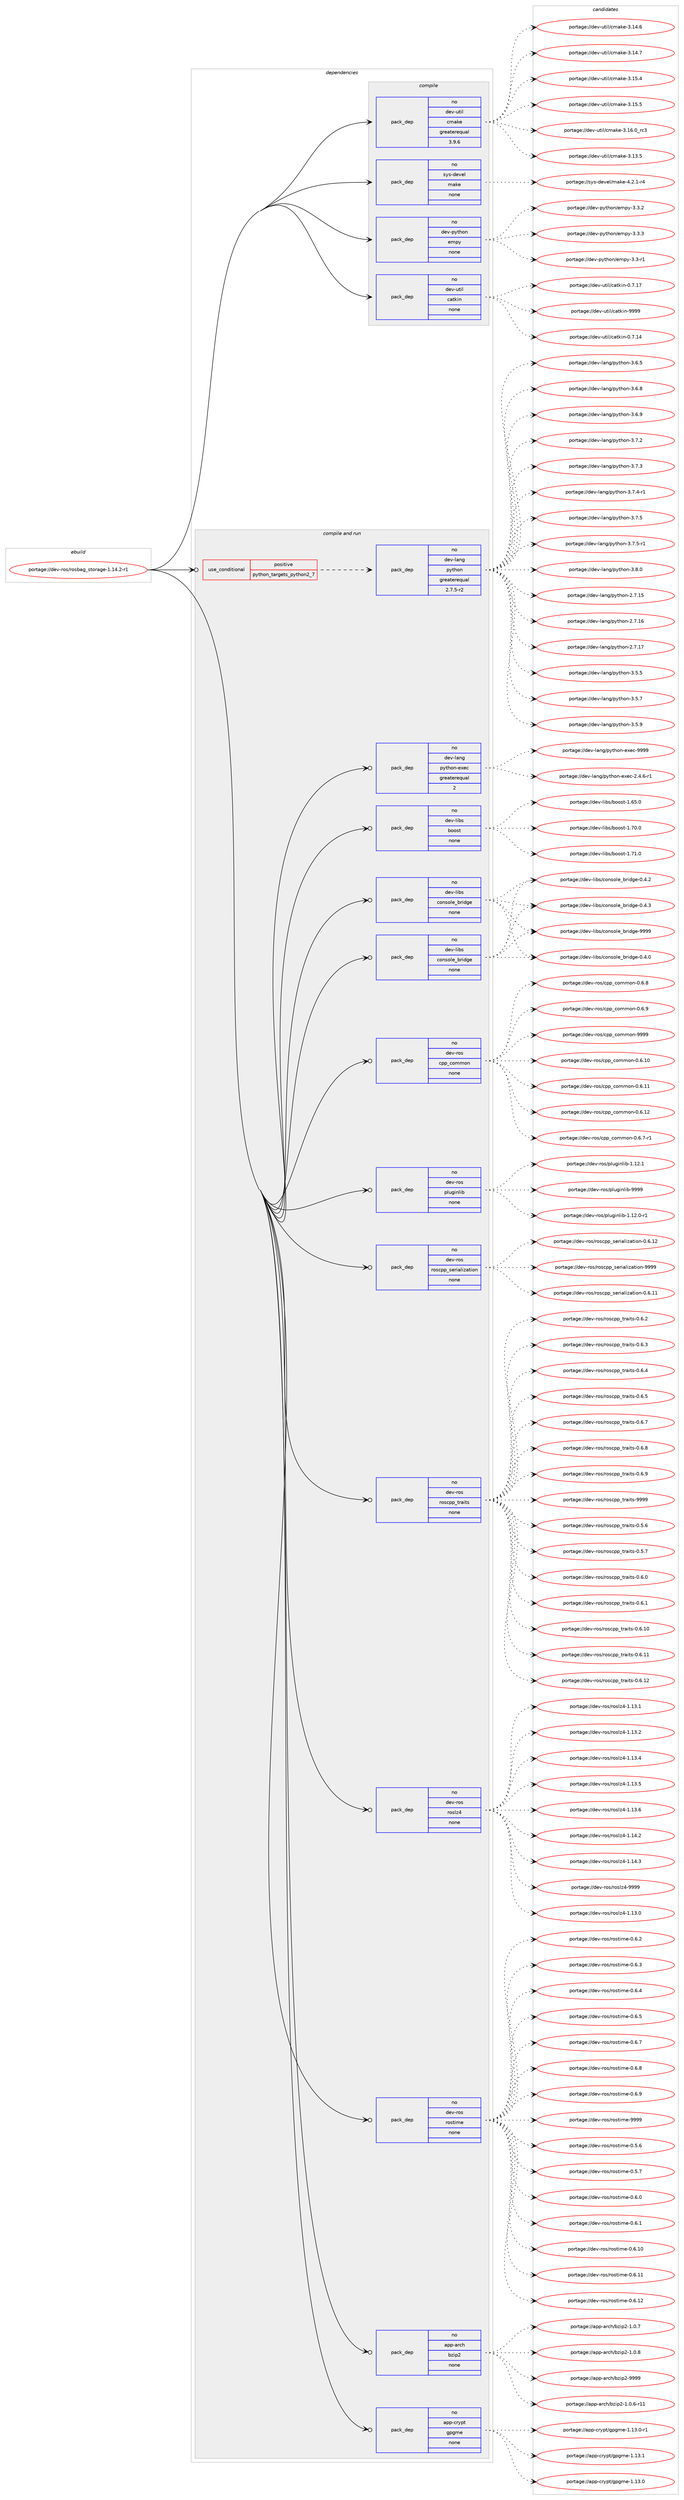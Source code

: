 digraph prolog {

# *************
# Graph options
# *************

newrank=true;
concentrate=true;
compound=true;
graph [rankdir=LR,fontname=Helvetica,fontsize=10,ranksep=1.5];#, ranksep=2.5, nodesep=0.2];
edge  [arrowhead=vee];
node  [fontname=Helvetica,fontsize=10];

# **********
# The ebuild
# **********

subgraph cluster_leftcol {
color=gray;
rank=same;
label=<<i>ebuild</i>>;
id [label="portage://dev-ros/rosbag_storage-1.14.2-r1", color=red, width=4, href="../dev-ros/rosbag_storage-1.14.2-r1.svg"];
}

# ****************
# The dependencies
# ****************

subgraph cluster_midcol {
color=gray;
label=<<i>dependencies</i>>;
subgraph cluster_compile {
fillcolor="#eeeeee";
style=filled;
label=<<i>compile</i>>;
subgraph pack147986 {
dependency195182 [label=<<TABLE BORDER="0" CELLBORDER="1" CELLSPACING="0" CELLPADDING="4" WIDTH="220"><TR><TD ROWSPAN="6" CELLPADDING="30">pack_dep</TD></TR><TR><TD WIDTH="110">no</TD></TR><TR><TD>dev-python</TD></TR><TR><TD>empy</TD></TR><TR><TD>none</TD></TR><TR><TD></TD></TR></TABLE>>, shape=none, color=blue];
}
id:e -> dependency195182:w [weight=20,style="solid",arrowhead="vee"];
subgraph pack147987 {
dependency195183 [label=<<TABLE BORDER="0" CELLBORDER="1" CELLSPACING="0" CELLPADDING="4" WIDTH="220"><TR><TD ROWSPAN="6" CELLPADDING="30">pack_dep</TD></TR><TR><TD WIDTH="110">no</TD></TR><TR><TD>dev-util</TD></TR><TR><TD>catkin</TD></TR><TR><TD>none</TD></TR><TR><TD></TD></TR></TABLE>>, shape=none, color=blue];
}
id:e -> dependency195183:w [weight=20,style="solid",arrowhead="vee"];
subgraph pack147988 {
dependency195184 [label=<<TABLE BORDER="0" CELLBORDER="1" CELLSPACING="0" CELLPADDING="4" WIDTH="220"><TR><TD ROWSPAN="6" CELLPADDING="30">pack_dep</TD></TR><TR><TD WIDTH="110">no</TD></TR><TR><TD>dev-util</TD></TR><TR><TD>cmake</TD></TR><TR><TD>greaterequal</TD></TR><TR><TD>3.9.6</TD></TR></TABLE>>, shape=none, color=blue];
}
id:e -> dependency195184:w [weight=20,style="solid",arrowhead="vee"];
subgraph pack147989 {
dependency195185 [label=<<TABLE BORDER="0" CELLBORDER="1" CELLSPACING="0" CELLPADDING="4" WIDTH="220"><TR><TD ROWSPAN="6" CELLPADDING="30">pack_dep</TD></TR><TR><TD WIDTH="110">no</TD></TR><TR><TD>sys-devel</TD></TR><TR><TD>make</TD></TR><TR><TD>none</TD></TR><TR><TD></TD></TR></TABLE>>, shape=none, color=blue];
}
id:e -> dependency195185:w [weight=20,style="solid",arrowhead="vee"];
}
subgraph cluster_compileandrun {
fillcolor="#eeeeee";
style=filled;
label=<<i>compile and run</i>>;
subgraph cond43768 {
dependency195186 [label=<<TABLE BORDER="0" CELLBORDER="1" CELLSPACING="0" CELLPADDING="4"><TR><TD ROWSPAN="3" CELLPADDING="10">use_conditional</TD></TR><TR><TD>positive</TD></TR><TR><TD>python_targets_python2_7</TD></TR></TABLE>>, shape=none, color=red];
subgraph pack147990 {
dependency195187 [label=<<TABLE BORDER="0" CELLBORDER="1" CELLSPACING="0" CELLPADDING="4" WIDTH="220"><TR><TD ROWSPAN="6" CELLPADDING="30">pack_dep</TD></TR><TR><TD WIDTH="110">no</TD></TR><TR><TD>dev-lang</TD></TR><TR><TD>python</TD></TR><TR><TD>greaterequal</TD></TR><TR><TD>2.7.5-r2</TD></TR></TABLE>>, shape=none, color=blue];
}
dependency195186:e -> dependency195187:w [weight=20,style="dashed",arrowhead="vee"];
}
id:e -> dependency195186:w [weight=20,style="solid",arrowhead="odotvee"];
subgraph pack147991 {
dependency195188 [label=<<TABLE BORDER="0" CELLBORDER="1" CELLSPACING="0" CELLPADDING="4" WIDTH="220"><TR><TD ROWSPAN="6" CELLPADDING="30">pack_dep</TD></TR><TR><TD WIDTH="110">no</TD></TR><TR><TD>app-arch</TD></TR><TR><TD>bzip2</TD></TR><TR><TD>none</TD></TR><TR><TD></TD></TR></TABLE>>, shape=none, color=blue];
}
id:e -> dependency195188:w [weight=20,style="solid",arrowhead="odotvee"];
subgraph pack147992 {
dependency195189 [label=<<TABLE BORDER="0" CELLBORDER="1" CELLSPACING="0" CELLPADDING="4" WIDTH="220"><TR><TD ROWSPAN="6" CELLPADDING="30">pack_dep</TD></TR><TR><TD WIDTH="110">no</TD></TR><TR><TD>app-crypt</TD></TR><TR><TD>gpgme</TD></TR><TR><TD>none</TD></TR><TR><TD></TD></TR></TABLE>>, shape=none, color=blue];
}
id:e -> dependency195189:w [weight=20,style="solid",arrowhead="odotvee"];
subgraph pack147993 {
dependency195190 [label=<<TABLE BORDER="0" CELLBORDER="1" CELLSPACING="0" CELLPADDING="4" WIDTH="220"><TR><TD ROWSPAN="6" CELLPADDING="30">pack_dep</TD></TR><TR><TD WIDTH="110">no</TD></TR><TR><TD>dev-lang</TD></TR><TR><TD>python-exec</TD></TR><TR><TD>greaterequal</TD></TR><TR><TD>2</TD></TR></TABLE>>, shape=none, color=blue];
}
id:e -> dependency195190:w [weight=20,style="solid",arrowhead="odotvee"];
subgraph pack147994 {
dependency195191 [label=<<TABLE BORDER="0" CELLBORDER="1" CELLSPACING="0" CELLPADDING="4" WIDTH="220"><TR><TD ROWSPAN="6" CELLPADDING="30">pack_dep</TD></TR><TR><TD WIDTH="110">no</TD></TR><TR><TD>dev-libs</TD></TR><TR><TD>boost</TD></TR><TR><TD>none</TD></TR><TR><TD></TD></TR></TABLE>>, shape=none, color=blue];
}
id:e -> dependency195191:w [weight=20,style="solid",arrowhead="odotvee"];
subgraph pack147995 {
dependency195192 [label=<<TABLE BORDER="0" CELLBORDER="1" CELLSPACING="0" CELLPADDING="4" WIDTH="220"><TR><TD ROWSPAN="6" CELLPADDING="30">pack_dep</TD></TR><TR><TD WIDTH="110">no</TD></TR><TR><TD>dev-libs</TD></TR><TR><TD>console_bridge</TD></TR><TR><TD>none</TD></TR><TR><TD></TD></TR></TABLE>>, shape=none, color=blue];
}
id:e -> dependency195192:w [weight=20,style="solid",arrowhead="odotvee"];
subgraph pack147996 {
dependency195193 [label=<<TABLE BORDER="0" CELLBORDER="1" CELLSPACING="0" CELLPADDING="4" WIDTH="220"><TR><TD ROWSPAN="6" CELLPADDING="30">pack_dep</TD></TR><TR><TD WIDTH="110">no</TD></TR><TR><TD>dev-libs</TD></TR><TR><TD>console_bridge</TD></TR><TR><TD>none</TD></TR><TR><TD></TD></TR></TABLE>>, shape=none, color=blue];
}
id:e -> dependency195193:w [weight=20,style="solid",arrowhead="odotvee"];
subgraph pack147997 {
dependency195194 [label=<<TABLE BORDER="0" CELLBORDER="1" CELLSPACING="0" CELLPADDING="4" WIDTH="220"><TR><TD ROWSPAN="6" CELLPADDING="30">pack_dep</TD></TR><TR><TD WIDTH="110">no</TD></TR><TR><TD>dev-ros</TD></TR><TR><TD>cpp_common</TD></TR><TR><TD>none</TD></TR><TR><TD></TD></TR></TABLE>>, shape=none, color=blue];
}
id:e -> dependency195194:w [weight=20,style="solid",arrowhead="odotvee"];
subgraph pack147998 {
dependency195195 [label=<<TABLE BORDER="0" CELLBORDER="1" CELLSPACING="0" CELLPADDING="4" WIDTH="220"><TR><TD ROWSPAN="6" CELLPADDING="30">pack_dep</TD></TR><TR><TD WIDTH="110">no</TD></TR><TR><TD>dev-ros</TD></TR><TR><TD>pluginlib</TD></TR><TR><TD>none</TD></TR><TR><TD></TD></TR></TABLE>>, shape=none, color=blue];
}
id:e -> dependency195195:w [weight=20,style="solid",arrowhead="odotvee"];
subgraph pack147999 {
dependency195196 [label=<<TABLE BORDER="0" CELLBORDER="1" CELLSPACING="0" CELLPADDING="4" WIDTH="220"><TR><TD ROWSPAN="6" CELLPADDING="30">pack_dep</TD></TR><TR><TD WIDTH="110">no</TD></TR><TR><TD>dev-ros</TD></TR><TR><TD>roscpp_serialization</TD></TR><TR><TD>none</TD></TR><TR><TD></TD></TR></TABLE>>, shape=none, color=blue];
}
id:e -> dependency195196:w [weight=20,style="solid",arrowhead="odotvee"];
subgraph pack148000 {
dependency195197 [label=<<TABLE BORDER="0" CELLBORDER="1" CELLSPACING="0" CELLPADDING="4" WIDTH="220"><TR><TD ROWSPAN="6" CELLPADDING="30">pack_dep</TD></TR><TR><TD WIDTH="110">no</TD></TR><TR><TD>dev-ros</TD></TR><TR><TD>roscpp_traits</TD></TR><TR><TD>none</TD></TR><TR><TD></TD></TR></TABLE>>, shape=none, color=blue];
}
id:e -> dependency195197:w [weight=20,style="solid",arrowhead="odotvee"];
subgraph pack148001 {
dependency195198 [label=<<TABLE BORDER="0" CELLBORDER="1" CELLSPACING="0" CELLPADDING="4" WIDTH="220"><TR><TD ROWSPAN="6" CELLPADDING="30">pack_dep</TD></TR><TR><TD WIDTH="110">no</TD></TR><TR><TD>dev-ros</TD></TR><TR><TD>roslz4</TD></TR><TR><TD>none</TD></TR><TR><TD></TD></TR></TABLE>>, shape=none, color=blue];
}
id:e -> dependency195198:w [weight=20,style="solid",arrowhead="odotvee"];
subgraph pack148002 {
dependency195199 [label=<<TABLE BORDER="0" CELLBORDER="1" CELLSPACING="0" CELLPADDING="4" WIDTH="220"><TR><TD ROWSPAN="6" CELLPADDING="30">pack_dep</TD></TR><TR><TD WIDTH="110">no</TD></TR><TR><TD>dev-ros</TD></TR><TR><TD>rostime</TD></TR><TR><TD>none</TD></TR><TR><TD></TD></TR></TABLE>>, shape=none, color=blue];
}
id:e -> dependency195199:w [weight=20,style="solid",arrowhead="odotvee"];
}
subgraph cluster_run {
fillcolor="#eeeeee";
style=filled;
label=<<i>run</i>>;
}
}

# **************
# The candidates
# **************

subgraph cluster_choices {
rank=same;
color=gray;
label=<<i>candidates</i>>;

subgraph choice147986 {
color=black;
nodesep=1;
choiceportage1001011184511212111610411111047101109112121455146514511449 [label="portage://dev-python/empy-3.3-r1", color=red, width=4,href="../dev-python/empy-3.3-r1.svg"];
choiceportage1001011184511212111610411111047101109112121455146514650 [label="portage://dev-python/empy-3.3.2", color=red, width=4,href="../dev-python/empy-3.3.2.svg"];
choiceportage1001011184511212111610411111047101109112121455146514651 [label="portage://dev-python/empy-3.3.3", color=red, width=4,href="../dev-python/empy-3.3.3.svg"];
dependency195182:e -> choiceportage1001011184511212111610411111047101109112121455146514511449:w [style=dotted,weight="100"];
dependency195182:e -> choiceportage1001011184511212111610411111047101109112121455146514650:w [style=dotted,weight="100"];
dependency195182:e -> choiceportage1001011184511212111610411111047101109112121455146514651:w [style=dotted,weight="100"];
}
subgraph choice147987 {
color=black;
nodesep=1;
choiceportage1001011184511711610510847999711610710511045484655464952 [label="portage://dev-util/catkin-0.7.14", color=red, width=4,href="../dev-util/catkin-0.7.14.svg"];
choiceportage1001011184511711610510847999711610710511045484655464955 [label="portage://dev-util/catkin-0.7.17", color=red, width=4,href="../dev-util/catkin-0.7.17.svg"];
choiceportage100101118451171161051084799971161071051104557575757 [label="portage://dev-util/catkin-9999", color=red, width=4,href="../dev-util/catkin-9999.svg"];
dependency195183:e -> choiceportage1001011184511711610510847999711610710511045484655464952:w [style=dotted,weight="100"];
dependency195183:e -> choiceportage1001011184511711610510847999711610710511045484655464955:w [style=dotted,weight="100"];
dependency195183:e -> choiceportage100101118451171161051084799971161071051104557575757:w [style=dotted,weight="100"];
}
subgraph choice147988 {
color=black;
nodesep=1;
choiceportage1001011184511711610510847991099710710145514649514653 [label="portage://dev-util/cmake-3.13.5", color=red, width=4,href="../dev-util/cmake-3.13.5.svg"];
choiceportage1001011184511711610510847991099710710145514649524654 [label="portage://dev-util/cmake-3.14.6", color=red, width=4,href="../dev-util/cmake-3.14.6.svg"];
choiceportage1001011184511711610510847991099710710145514649524655 [label="portage://dev-util/cmake-3.14.7", color=red, width=4,href="../dev-util/cmake-3.14.7.svg"];
choiceportage1001011184511711610510847991099710710145514649534652 [label="portage://dev-util/cmake-3.15.4", color=red, width=4,href="../dev-util/cmake-3.15.4.svg"];
choiceportage1001011184511711610510847991099710710145514649534653 [label="portage://dev-util/cmake-3.15.5", color=red, width=4,href="../dev-util/cmake-3.15.5.svg"];
choiceportage1001011184511711610510847991099710710145514649544648951149951 [label="portage://dev-util/cmake-3.16.0_rc3", color=red, width=4,href="../dev-util/cmake-3.16.0_rc3.svg"];
dependency195184:e -> choiceportage1001011184511711610510847991099710710145514649514653:w [style=dotted,weight="100"];
dependency195184:e -> choiceportage1001011184511711610510847991099710710145514649524654:w [style=dotted,weight="100"];
dependency195184:e -> choiceportage1001011184511711610510847991099710710145514649524655:w [style=dotted,weight="100"];
dependency195184:e -> choiceportage1001011184511711610510847991099710710145514649534652:w [style=dotted,weight="100"];
dependency195184:e -> choiceportage1001011184511711610510847991099710710145514649534653:w [style=dotted,weight="100"];
dependency195184:e -> choiceportage1001011184511711610510847991099710710145514649544648951149951:w [style=dotted,weight="100"];
}
subgraph choice147989 {
color=black;
nodesep=1;
choiceportage1151211154510010111810110847109971071014552465046494511452 [label="portage://sys-devel/make-4.2.1-r4", color=red, width=4,href="../sys-devel/make-4.2.1-r4.svg"];
dependency195185:e -> choiceportage1151211154510010111810110847109971071014552465046494511452:w [style=dotted,weight="100"];
}
subgraph choice147990 {
color=black;
nodesep=1;
choiceportage10010111845108971101034711212111610411111045504655464953 [label="portage://dev-lang/python-2.7.15", color=red, width=4,href="../dev-lang/python-2.7.15.svg"];
choiceportage10010111845108971101034711212111610411111045504655464954 [label="portage://dev-lang/python-2.7.16", color=red, width=4,href="../dev-lang/python-2.7.16.svg"];
choiceportage10010111845108971101034711212111610411111045504655464955 [label="portage://dev-lang/python-2.7.17", color=red, width=4,href="../dev-lang/python-2.7.17.svg"];
choiceportage100101118451089711010347112121116104111110455146534653 [label="portage://dev-lang/python-3.5.5", color=red, width=4,href="../dev-lang/python-3.5.5.svg"];
choiceportage100101118451089711010347112121116104111110455146534655 [label="portage://dev-lang/python-3.5.7", color=red, width=4,href="../dev-lang/python-3.5.7.svg"];
choiceportage100101118451089711010347112121116104111110455146534657 [label="portage://dev-lang/python-3.5.9", color=red, width=4,href="../dev-lang/python-3.5.9.svg"];
choiceportage100101118451089711010347112121116104111110455146544653 [label="portage://dev-lang/python-3.6.5", color=red, width=4,href="../dev-lang/python-3.6.5.svg"];
choiceportage100101118451089711010347112121116104111110455146544656 [label="portage://dev-lang/python-3.6.8", color=red, width=4,href="../dev-lang/python-3.6.8.svg"];
choiceportage100101118451089711010347112121116104111110455146544657 [label="portage://dev-lang/python-3.6.9", color=red, width=4,href="../dev-lang/python-3.6.9.svg"];
choiceportage100101118451089711010347112121116104111110455146554650 [label="portage://dev-lang/python-3.7.2", color=red, width=4,href="../dev-lang/python-3.7.2.svg"];
choiceportage100101118451089711010347112121116104111110455146554651 [label="portage://dev-lang/python-3.7.3", color=red, width=4,href="../dev-lang/python-3.7.3.svg"];
choiceportage1001011184510897110103471121211161041111104551465546524511449 [label="portage://dev-lang/python-3.7.4-r1", color=red, width=4,href="../dev-lang/python-3.7.4-r1.svg"];
choiceportage100101118451089711010347112121116104111110455146554653 [label="portage://dev-lang/python-3.7.5", color=red, width=4,href="../dev-lang/python-3.7.5.svg"];
choiceportage1001011184510897110103471121211161041111104551465546534511449 [label="portage://dev-lang/python-3.7.5-r1", color=red, width=4,href="../dev-lang/python-3.7.5-r1.svg"];
choiceportage100101118451089711010347112121116104111110455146564648 [label="portage://dev-lang/python-3.8.0", color=red, width=4,href="../dev-lang/python-3.8.0.svg"];
dependency195187:e -> choiceportage10010111845108971101034711212111610411111045504655464953:w [style=dotted,weight="100"];
dependency195187:e -> choiceportage10010111845108971101034711212111610411111045504655464954:w [style=dotted,weight="100"];
dependency195187:e -> choiceportage10010111845108971101034711212111610411111045504655464955:w [style=dotted,weight="100"];
dependency195187:e -> choiceportage100101118451089711010347112121116104111110455146534653:w [style=dotted,weight="100"];
dependency195187:e -> choiceportage100101118451089711010347112121116104111110455146534655:w [style=dotted,weight="100"];
dependency195187:e -> choiceportage100101118451089711010347112121116104111110455146534657:w [style=dotted,weight="100"];
dependency195187:e -> choiceportage100101118451089711010347112121116104111110455146544653:w [style=dotted,weight="100"];
dependency195187:e -> choiceportage100101118451089711010347112121116104111110455146544656:w [style=dotted,weight="100"];
dependency195187:e -> choiceportage100101118451089711010347112121116104111110455146544657:w [style=dotted,weight="100"];
dependency195187:e -> choiceportage100101118451089711010347112121116104111110455146554650:w [style=dotted,weight="100"];
dependency195187:e -> choiceportage100101118451089711010347112121116104111110455146554651:w [style=dotted,weight="100"];
dependency195187:e -> choiceportage1001011184510897110103471121211161041111104551465546524511449:w [style=dotted,weight="100"];
dependency195187:e -> choiceportage100101118451089711010347112121116104111110455146554653:w [style=dotted,weight="100"];
dependency195187:e -> choiceportage1001011184510897110103471121211161041111104551465546534511449:w [style=dotted,weight="100"];
dependency195187:e -> choiceportage100101118451089711010347112121116104111110455146564648:w [style=dotted,weight="100"];
}
subgraph choice147991 {
color=black;
nodesep=1;
choiceportage97112112459711499104479812210511250454946484654451144949 [label="portage://app-arch/bzip2-1.0.6-r11", color=red, width=4,href="../app-arch/bzip2-1.0.6-r11.svg"];
choiceportage97112112459711499104479812210511250454946484655 [label="portage://app-arch/bzip2-1.0.7", color=red, width=4,href="../app-arch/bzip2-1.0.7.svg"];
choiceportage97112112459711499104479812210511250454946484656 [label="portage://app-arch/bzip2-1.0.8", color=red, width=4,href="../app-arch/bzip2-1.0.8.svg"];
choiceportage971121124597114991044798122105112504557575757 [label="portage://app-arch/bzip2-9999", color=red, width=4,href="../app-arch/bzip2-9999.svg"];
dependency195188:e -> choiceportage97112112459711499104479812210511250454946484654451144949:w [style=dotted,weight="100"];
dependency195188:e -> choiceportage97112112459711499104479812210511250454946484655:w [style=dotted,weight="100"];
dependency195188:e -> choiceportage97112112459711499104479812210511250454946484656:w [style=dotted,weight="100"];
dependency195188:e -> choiceportage971121124597114991044798122105112504557575757:w [style=dotted,weight="100"];
}
subgraph choice147992 {
color=black;
nodesep=1;
choiceportage9711211245991141211121164710311210310910145494649514648 [label="portage://app-crypt/gpgme-1.13.0", color=red, width=4,href="../app-crypt/gpgme-1.13.0.svg"];
choiceportage97112112459911412111211647103112103109101454946495146484511449 [label="portage://app-crypt/gpgme-1.13.0-r1", color=red, width=4,href="../app-crypt/gpgme-1.13.0-r1.svg"];
choiceportage9711211245991141211121164710311210310910145494649514649 [label="portage://app-crypt/gpgme-1.13.1", color=red, width=4,href="../app-crypt/gpgme-1.13.1.svg"];
dependency195189:e -> choiceportage9711211245991141211121164710311210310910145494649514648:w [style=dotted,weight="100"];
dependency195189:e -> choiceportage97112112459911412111211647103112103109101454946495146484511449:w [style=dotted,weight="100"];
dependency195189:e -> choiceportage9711211245991141211121164710311210310910145494649514649:w [style=dotted,weight="100"];
}
subgraph choice147993 {
color=black;
nodesep=1;
choiceportage10010111845108971101034711212111610411111045101120101994550465246544511449 [label="portage://dev-lang/python-exec-2.4.6-r1", color=red, width=4,href="../dev-lang/python-exec-2.4.6-r1.svg"];
choiceportage10010111845108971101034711212111610411111045101120101994557575757 [label="portage://dev-lang/python-exec-9999", color=red, width=4,href="../dev-lang/python-exec-9999.svg"];
dependency195190:e -> choiceportage10010111845108971101034711212111610411111045101120101994550465246544511449:w [style=dotted,weight="100"];
dependency195190:e -> choiceportage10010111845108971101034711212111610411111045101120101994557575757:w [style=dotted,weight="100"];
}
subgraph choice147994 {
color=black;
nodesep=1;
choiceportage1001011184510810598115479811111111511645494654534648 [label="portage://dev-libs/boost-1.65.0", color=red, width=4,href="../dev-libs/boost-1.65.0.svg"];
choiceportage1001011184510810598115479811111111511645494655484648 [label="portage://dev-libs/boost-1.70.0", color=red, width=4,href="../dev-libs/boost-1.70.0.svg"];
choiceportage1001011184510810598115479811111111511645494655494648 [label="portage://dev-libs/boost-1.71.0", color=red, width=4,href="../dev-libs/boost-1.71.0.svg"];
dependency195191:e -> choiceportage1001011184510810598115479811111111511645494654534648:w [style=dotted,weight="100"];
dependency195191:e -> choiceportage1001011184510810598115479811111111511645494655484648:w [style=dotted,weight="100"];
dependency195191:e -> choiceportage1001011184510810598115479811111111511645494655494648:w [style=dotted,weight="100"];
}
subgraph choice147995 {
color=black;
nodesep=1;
choiceportage100101118451081059811547991111101151111081019598114105100103101454846524648 [label="portage://dev-libs/console_bridge-0.4.0", color=red, width=4,href="../dev-libs/console_bridge-0.4.0.svg"];
choiceportage100101118451081059811547991111101151111081019598114105100103101454846524650 [label="portage://dev-libs/console_bridge-0.4.2", color=red, width=4,href="../dev-libs/console_bridge-0.4.2.svg"];
choiceportage100101118451081059811547991111101151111081019598114105100103101454846524651 [label="portage://dev-libs/console_bridge-0.4.3", color=red, width=4,href="../dev-libs/console_bridge-0.4.3.svg"];
choiceportage1001011184510810598115479911111011511110810195981141051001031014557575757 [label="portage://dev-libs/console_bridge-9999", color=red, width=4,href="../dev-libs/console_bridge-9999.svg"];
dependency195192:e -> choiceportage100101118451081059811547991111101151111081019598114105100103101454846524648:w [style=dotted,weight="100"];
dependency195192:e -> choiceportage100101118451081059811547991111101151111081019598114105100103101454846524650:w [style=dotted,weight="100"];
dependency195192:e -> choiceportage100101118451081059811547991111101151111081019598114105100103101454846524651:w [style=dotted,weight="100"];
dependency195192:e -> choiceportage1001011184510810598115479911111011511110810195981141051001031014557575757:w [style=dotted,weight="100"];
}
subgraph choice147996 {
color=black;
nodesep=1;
choiceportage100101118451081059811547991111101151111081019598114105100103101454846524648 [label="portage://dev-libs/console_bridge-0.4.0", color=red, width=4,href="../dev-libs/console_bridge-0.4.0.svg"];
choiceportage100101118451081059811547991111101151111081019598114105100103101454846524650 [label="portage://dev-libs/console_bridge-0.4.2", color=red, width=4,href="../dev-libs/console_bridge-0.4.2.svg"];
choiceportage100101118451081059811547991111101151111081019598114105100103101454846524651 [label="portage://dev-libs/console_bridge-0.4.3", color=red, width=4,href="../dev-libs/console_bridge-0.4.3.svg"];
choiceportage1001011184510810598115479911111011511110810195981141051001031014557575757 [label="portage://dev-libs/console_bridge-9999", color=red, width=4,href="../dev-libs/console_bridge-9999.svg"];
dependency195193:e -> choiceportage100101118451081059811547991111101151111081019598114105100103101454846524648:w [style=dotted,weight="100"];
dependency195193:e -> choiceportage100101118451081059811547991111101151111081019598114105100103101454846524650:w [style=dotted,weight="100"];
dependency195193:e -> choiceportage100101118451081059811547991111101151111081019598114105100103101454846524651:w [style=dotted,weight="100"];
dependency195193:e -> choiceportage1001011184510810598115479911111011511110810195981141051001031014557575757:w [style=dotted,weight="100"];
}
subgraph choice147997 {
color=black;
nodesep=1;
choiceportage100101118451141111154799112112959911110910911111045484654464948 [label="portage://dev-ros/cpp_common-0.6.10", color=red, width=4,href="../dev-ros/cpp_common-0.6.10.svg"];
choiceportage100101118451141111154799112112959911110910911111045484654464949 [label="portage://dev-ros/cpp_common-0.6.11", color=red, width=4,href="../dev-ros/cpp_common-0.6.11.svg"];
choiceportage100101118451141111154799112112959911110910911111045484654464950 [label="portage://dev-ros/cpp_common-0.6.12", color=red, width=4,href="../dev-ros/cpp_common-0.6.12.svg"];
choiceportage10010111845114111115479911211295991111091091111104548465446554511449 [label="portage://dev-ros/cpp_common-0.6.7-r1", color=red, width=4,href="../dev-ros/cpp_common-0.6.7-r1.svg"];
choiceportage1001011184511411111547991121129599111109109111110454846544656 [label="portage://dev-ros/cpp_common-0.6.8", color=red, width=4,href="../dev-ros/cpp_common-0.6.8.svg"];
choiceportage1001011184511411111547991121129599111109109111110454846544657 [label="portage://dev-ros/cpp_common-0.6.9", color=red, width=4,href="../dev-ros/cpp_common-0.6.9.svg"];
choiceportage10010111845114111115479911211295991111091091111104557575757 [label="portage://dev-ros/cpp_common-9999", color=red, width=4,href="../dev-ros/cpp_common-9999.svg"];
dependency195194:e -> choiceportage100101118451141111154799112112959911110910911111045484654464948:w [style=dotted,weight="100"];
dependency195194:e -> choiceportage100101118451141111154799112112959911110910911111045484654464949:w [style=dotted,weight="100"];
dependency195194:e -> choiceportage100101118451141111154799112112959911110910911111045484654464950:w [style=dotted,weight="100"];
dependency195194:e -> choiceportage10010111845114111115479911211295991111091091111104548465446554511449:w [style=dotted,weight="100"];
dependency195194:e -> choiceportage1001011184511411111547991121129599111109109111110454846544656:w [style=dotted,weight="100"];
dependency195194:e -> choiceportage1001011184511411111547991121129599111109109111110454846544657:w [style=dotted,weight="100"];
dependency195194:e -> choiceportage10010111845114111115479911211295991111091091111104557575757:w [style=dotted,weight="100"];
}
subgraph choice147998 {
color=black;
nodesep=1;
choiceportage100101118451141111154711210811710310511010810598454946495046484511449 [label="portage://dev-ros/pluginlib-1.12.0-r1", color=red, width=4,href="../dev-ros/pluginlib-1.12.0-r1.svg"];
choiceportage10010111845114111115471121081171031051101081059845494649504649 [label="portage://dev-ros/pluginlib-1.12.1", color=red, width=4,href="../dev-ros/pluginlib-1.12.1.svg"];
choiceportage1001011184511411111547112108117103105110108105984557575757 [label="portage://dev-ros/pluginlib-9999", color=red, width=4,href="../dev-ros/pluginlib-9999.svg"];
dependency195195:e -> choiceportage100101118451141111154711210811710310511010810598454946495046484511449:w [style=dotted,weight="100"];
dependency195195:e -> choiceportage10010111845114111115471121081171031051101081059845494649504649:w [style=dotted,weight="100"];
dependency195195:e -> choiceportage1001011184511411111547112108117103105110108105984557575757:w [style=dotted,weight="100"];
}
subgraph choice147999 {
color=black;
nodesep=1;
choiceportage10010111845114111115471141111159911211295115101114105971081051229711610511111045484654464949 [label="portage://dev-ros/roscpp_serialization-0.6.11", color=red, width=4,href="../dev-ros/roscpp_serialization-0.6.11.svg"];
choiceportage10010111845114111115471141111159911211295115101114105971081051229711610511111045484654464950 [label="portage://dev-ros/roscpp_serialization-0.6.12", color=red, width=4,href="../dev-ros/roscpp_serialization-0.6.12.svg"];
choiceportage1001011184511411111547114111115991121129511510111410597108105122971161051111104557575757 [label="portage://dev-ros/roscpp_serialization-9999", color=red, width=4,href="../dev-ros/roscpp_serialization-9999.svg"];
dependency195196:e -> choiceportage10010111845114111115471141111159911211295115101114105971081051229711610511111045484654464949:w [style=dotted,weight="100"];
dependency195196:e -> choiceportage10010111845114111115471141111159911211295115101114105971081051229711610511111045484654464950:w [style=dotted,weight="100"];
dependency195196:e -> choiceportage1001011184511411111547114111115991121129511510111410597108105122971161051111104557575757:w [style=dotted,weight="100"];
}
subgraph choice148000 {
color=black;
nodesep=1;
choiceportage1001011184511411111547114111115991121129511611497105116115454846534654 [label="portage://dev-ros/roscpp_traits-0.5.6", color=red, width=4,href="../dev-ros/roscpp_traits-0.5.6.svg"];
choiceportage1001011184511411111547114111115991121129511611497105116115454846534655 [label="portage://dev-ros/roscpp_traits-0.5.7", color=red, width=4,href="../dev-ros/roscpp_traits-0.5.7.svg"];
choiceportage1001011184511411111547114111115991121129511611497105116115454846544648 [label="portage://dev-ros/roscpp_traits-0.6.0", color=red, width=4,href="../dev-ros/roscpp_traits-0.6.0.svg"];
choiceportage1001011184511411111547114111115991121129511611497105116115454846544649 [label="portage://dev-ros/roscpp_traits-0.6.1", color=red, width=4,href="../dev-ros/roscpp_traits-0.6.1.svg"];
choiceportage100101118451141111154711411111599112112951161149710511611545484654464948 [label="portage://dev-ros/roscpp_traits-0.6.10", color=red, width=4,href="../dev-ros/roscpp_traits-0.6.10.svg"];
choiceportage100101118451141111154711411111599112112951161149710511611545484654464949 [label="portage://dev-ros/roscpp_traits-0.6.11", color=red, width=4,href="../dev-ros/roscpp_traits-0.6.11.svg"];
choiceportage100101118451141111154711411111599112112951161149710511611545484654464950 [label="portage://dev-ros/roscpp_traits-0.6.12", color=red, width=4,href="../dev-ros/roscpp_traits-0.6.12.svg"];
choiceportage1001011184511411111547114111115991121129511611497105116115454846544650 [label="portage://dev-ros/roscpp_traits-0.6.2", color=red, width=4,href="../dev-ros/roscpp_traits-0.6.2.svg"];
choiceportage1001011184511411111547114111115991121129511611497105116115454846544651 [label="portage://dev-ros/roscpp_traits-0.6.3", color=red, width=4,href="../dev-ros/roscpp_traits-0.6.3.svg"];
choiceportage1001011184511411111547114111115991121129511611497105116115454846544652 [label="portage://dev-ros/roscpp_traits-0.6.4", color=red, width=4,href="../dev-ros/roscpp_traits-0.6.4.svg"];
choiceportage1001011184511411111547114111115991121129511611497105116115454846544653 [label="portage://dev-ros/roscpp_traits-0.6.5", color=red, width=4,href="../dev-ros/roscpp_traits-0.6.5.svg"];
choiceportage1001011184511411111547114111115991121129511611497105116115454846544655 [label="portage://dev-ros/roscpp_traits-0.6.7", color=red, width=4,href="../dev-ros/roscpp_traits-0.6.7.svg"];
choiceportage1001011184511411111547114111115991121129511611497105116115454846544656 [label="portage://dev-ros/roscpp_traits-0.6.8", color=red, width=4,href="../dev-ros/roscpp_traits-0.6.8.svg"];
choiceportage1001011184511411111547114111115991121129511611497105116115454846544657 [label="portage://dev-ros/roscpp_traits-0.6.9", color=red, width=4,href="../dev-ros/roscpp_traits-0.6.9.svg"];
choiceportage10010111845114111115471141111159911211295116114971051161154557575757 [label="portage://dev-ros/roscpp_traits-9999", color=red, width=4,href="../dev-ros/roscpp_traits-9999.svg"];
dependency195197:e -> choiceportage1001011184511411111547114111115991121129511611497105116115454846534654:w [style=dotted,weight="100"];
dependency195197:e -> choiceportage1001011184511411111547114111115991121129511611497105116115454846534655:w [style=dotted,weight="100"];
dependency195197:e -> choiceportage1001011184511411111547114111115991121129511611497105116115454846544648:w [style=dotted,weight="100"];
dependency195197:e -> choiceportage1001011184511411111547114111115991121129511611497105116115454846544649:w [style=dotted,weight="100"];
dependency195197:e -> choiceportage100101118451141111154711411111599112112951161149710511611545484654464948:w [style=dotted,weight="100"];
dependency195197:e -> choiceportage100101118451141111154711411111599112112951161149710511611545484654464949:w [style=dotted,weight="100"];
dependency195197:e -> choiceportage100101118451141111154711411111599112112951161149710511611545484654464950:w [style=dotted,weight="100"];
dependency195197:e -> choiceportage1001011184511411111547114111115991121129511611497105116115454846544650:w [style=dotted,weight="100"];
dependency195197:e -> choiceportage1001011184511411111547114111115991121129511611497105116115454846544651:w [style=dotted,weight="100"];
dependency195197:e -> choiceportage1001011184511411111547114111115991121129511611497105116115454846544652:w [style=dotted,weight="100"];
dependency195197:e -> choiceportage1001011184511411111547114111115991121129511611497105116115454846544653:w [style=dotted,weight="100"];
dependency195197:e -> choiceportage1001011184511411111547114111115991121129511611497105116115454846544655:w [style=dotted,weight="100"];
dependency195197:e -> choiceportage1001011184511411111547114111115991121129511611497105116115454846544656:w [style=dotted,weight="100"];
dependency195197:e -> choiceportage1001011184511411111547114111115991121129511611497105116115454846544657:w [style=dotted,weight="100"];
dependency195197:e -> choiceportage10010111845114111115471141111159911211295116114971051161154557575757:w [style=dotted,weight="100"];
}
subgraph choice148001 {
color=black;
nodesep=1;
choiceportage10010111845114111115471141111151081225245494649514648 [label="portage://dev-ros/roslz4-1.13.0", color=red, width=4,href="../dev-ros/roslz4-1.13.0.svg"];
choiceportage10010111845114111115471141111151081225245494649514649 [label="portage://dev-ros/roslz4-1.13.1", color=red, width=4,href="../dev-ros/roslz4-1.13.1.svg"];
choiceportage10010111845114111115471141111151081225245494649514650 [label="portage://dev-ros/roslz4-1.13.2", color=red, width=4,href="../dev-ros/roslz4-1.13.2.svg"];
choiceportage10010111845114111115471141111151081225245494649514652 [label="portage://dev-ros/roslz4-1.13.4", color=red, width=4,href="../dev-ros/roslz4-1.13.4.svg"];
choiceportage10010111845114111115471141111151081225245494649514653 [label="portage://dev-ros/roslz4-1.13.5", color=red, width=4,href="../dev-ros/roslz4-1.13.5.svg"];
choiceportage10010111845114111115471141111151081225245494649514654 [label="portage://dev-ros/roslz4-1.13.6", color=red, width=4,href="../dev-ros/roslz4-1.13.6.svg"];
choiceportage10010111845114111115471141111151081225245494649524650 [label="portage://dev-ros/roslz4-1.14.2", color=red, width=4,href="../dev-ros/roslz4-1.14.2.svg"];
choiceportage10010111845114111115471141111151081225245494649524651 [label="portage://dev-ros/roslz4-1.14.3", color=red, width=4,href="../dev-ros/roslz4-1.14.3.svg"];
choiceportage1001011184511411111547114111115108122524557575757 [label="portage://dev-ros/roslz4-9999", color=red, width=4,href="../dev-ros/roslz4-9999.svg"];
dependency195198:e -> choiceportage10010111845114111115471141111151081225245494649514648:w [style=dotted,weight="100"];
dependency195198:e -> choiceportage10010111845114111115471141111151081225245494649514649:w [style=dotted,weight="100"];
dependency195198:e -> choiceportage10010111845114111115471141111151081225245494649514650:w [style=dotted,weight="100"];
dependency195198:e -> choiceportage10010111845114111115471141111151081225245494649514652:w [style=dotted,weight="100"];
dependency195198:e -> choiceportage10010111845114111115471141111151081225245494649514653:w [style=dotted,weight="100"];
dependency195198:e -> choiceportage10010111845114111115471141111151081225245494649514654:w [style=dotted,weight="100"];
dependency195198:e -> choiceportage10010111845114111115471141111151081225245494649524650:w [style=dotted,weight="100"];
dependency195198:e -> choiceportage10010111845114111115471141111151081225245494649524651:w [style=dotted,weight="100"];
dependency195198:e -> choiceportage1001011184511411111547114111115108122524557575757:w [style=dotted,weight="100"];
}
subgraph choice148002 {
color=black;
nodesep=1;
choiceportage1001011184511411111547114111115116105109101454846534654 [label="portage://dev-ros/rostime-0.5.6", color=red, width=4,href="../dev-ros/rostime-0.5.6.svg"];
choiceportage1001011184511411111547114111115116105109101454846534655 [label="portage://dev-ros/rostime-0.5.7", color=red, width=4,href="../dev-ros/rostime-0.5.7.svg"];
choiceportage1001011184511411111547114111115116105109101454846544648 [label="portage://dev-ros/rostime-0.6.0", color=red, width=4,href="../dev-ros/rostime-0.6.0.svg"];
choiceportage1001011184511411111547114111115116105109101454846544649 [label="portage://dev-ros/rostime-0.6.1", color=red, width=4,href="../dev-ros/rostime-0.6.1.svg"];
choiceportage100101118451141111154711411111511610510910145484654464948 [label="portage://dev-ros/rostime-0.6.10", color=red, width=4,href="../dev-ros/rostime-0.6.10.svg"];
choiceportage100101118451141111154711411111511610510910145484654464949 [label="portage://dev-ros/rostime-0.6.11", color=red, width=4,href="../dev-ros/rostime-0.6.11.svg"];
choiceportage100101118451141111154711411111511610510910145484654464950 [label="portage://dev-ros/rostime-0.6.12", color=red, width=4,href="../dev-ros/rostime-0.6.12.svg"];
choiceportage1001011184511411111547114111115116105109101454846544650 [label="portage://dev-ros/rostime-0.6.2", color=red, width=4,href="../dev-ros/rostime-0.6.2.svg"];
choiceportage1001011184511411111547114111115116105109101454846544651 [label="portage://dev-ros/rostime-0.6.3", color=red, width=4,href="../dev-ros/rostime-0.6.3.svg"];
choiceportage1001011184511411111547114111115116105109101454846544652 [label="portage://dev-ros/rostime-0.6.4", color=red, width=4,href="../dev-ros/rostime-0.6.4.svg"];
choiceportage1001011184511411111547114111115116105109101454846544653 [label="portage://dev-ros/rostime-0.6.5", color=red, width=4,href="../dev-ros/rostime-0.6.5.svg"];
choiceportage1001011184511411111547114111115116105109101454846544655 [label="portage://dev-ros/rostime-0.6.7", color=red, width=4,href="../dev-ros/rostime-0.6.7.svg"];
choiceportage1001011184511411111547114111115116105109101454846544656 [label="portage://dev-ros/rostime-0.6.8", color=red, width=4,href="../dev-ros/rostime-0.6.8.svg"];
choiceportage1001011184511411111547114111115116105109101454846544657 [label="portage://dev-ros/rostime-0.6.9", color=red, width=4,href="../dev-ros/rostime-0.6.9.svg"];
choiceportage10010111845114111115471141111151161051091014557575757 [label="portage://dev-ros/rostime-9999", color=red, width=4,href="../dev-ros/rostime-9999.svg"];
dependency195199:e -> choiceportage1001011184511411111547114111115116105109101454846534654:w [style=dotted,weight="100"];
dependency195199:e -> choiceportage1001011184511411111547114111115116105109101454846534655:w [style=dotted,weight="100"];
dependency195199:e -> choiceportage1001011184511411111547114111115116105109101454846544648:w [style=dotted,weight="100"];
dependency195199:e -> choiceportage1001011184511411111547114111115116105109101454846544649:w [style=dotted,weight="100"];
dependency195199:e -> choiceportage100101118451141111154711411111511610510910145484654464948:w [style=dotted,weight="100"];
dependency195199:e -> choiceportage100101118451141111154711411111511610510910145484654464949:w [style=dotted,weight="100"];
dependency195199:e -> choiceportage100101118451141111154711411111511610510910145484654464950:w [style=dotted,weight="100"];
dependency195199:e -> choiceportage1001011184511411111547114111115116105109101454846544650:w [style=dotted,weight="100"];
dependency195199:e -> choiceportage1001011184511411111547114111115116105109101454846544651:w [style=dotted,weight="100"];
dependency195199:e -> choiceportage1001011184511411111547114111115116105109101454846544652:w [style=dotted,weight="100"];
dependency195199:e -> choiceportage1001011184511411111547114111115116105109101454846544653:w [style=dotted,weight="100"];
dependency195199:e -> choiceportage1001011184511411111547114111115116105109101454846544655:w [style=dotted,weight="100"];
dependency195199:e -> choiceportage1001011184511411111547114111115116105109101454846544656:w [style=dotted,weight="100"];
dependency195199:e -> choiceportage1001011184511411111547114111115116105109101454846544657:w [style=dotted,weight="100"];
dependency195199:e -> choiceportage10010111845114111115471141111151161051091014557575757:w [style=dotted,weight="100"];
}
}

}
